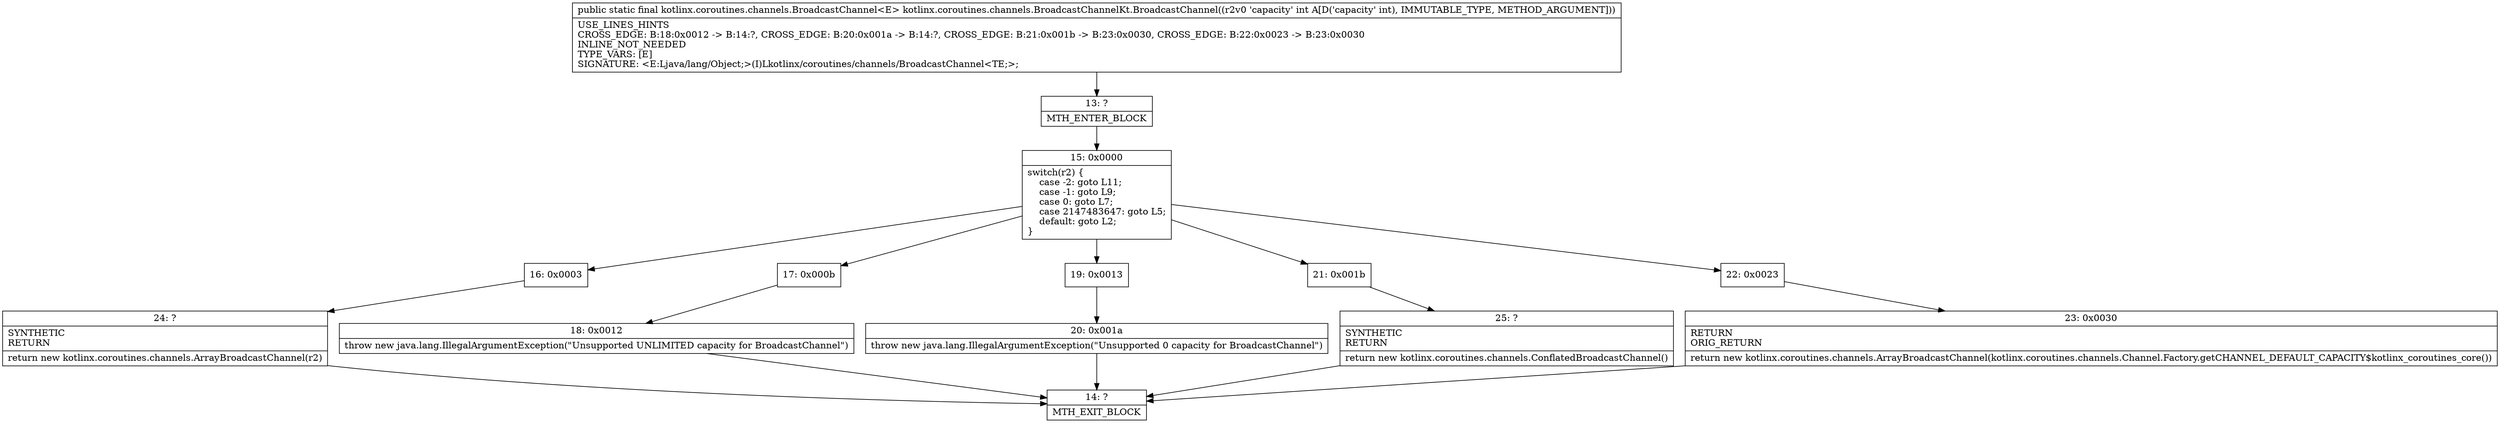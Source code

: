 digraph "CFG forkotlinx.coroutines.channels.BroadcastChannelKt.BroadcastChannel(I)Lkotlinx\/coroutines\/channels\/BroadcastChannel;" {
Node_13 [shape=record,label="{13\:\ ?|MTH_ENTER_BLOCK\l}"];
Node_15 [shape=record,label="{15\:\ 0x0000|switch(r2) \{\l    case \-2: goto L11;\l    case \-1: goto L9;\l    case 0: goto L7;\l    case 2147483647: goto L5;\l    default: goto L2;\l\}\l}"];
Node_16 [shape=record,label="{16\:\ 0x0003}"];
Node_24 [shape=record,label="{24\:\ ?|SYNTHETIC\lRETURN\l|return new kotlinx.coroutines.channels.ArrayBroadcastChannel(r2)\l}"];
Node_14 [shape=record,label="{14\:\ ?|MTH_EXIT_BLOCK\l}"];
Node_17 [shape=record,label="{17\:\ 0x000b}"];
Node_18 [shape=record,label="{18\:\ 0x0012|throw new java.lang.IllegalArgumentException(\"Unsupported UNLIMITED capacity for BroadcastChannel\")\l}"];
Node_19 [shape=record,label="{19\:\ 0x0013}"];
Node_20 [shape=record,label="{20\:\ 0x001a|throw new java.lang.IllegalArgumentException(\"Unsupported 0 capacity for BroadcastChannel\")\l}"];
Node_21 [shape=record,label="{21\:\ 0x001b}"];
Node_25 [shape=record,label="{25\:\ ?|SYNTHETIC\lRETURN\l|return new kotlinx.coroutines.channels.ConflatedBroadcastChannel()\l}"];
Node_22 [shape=record,label="{22\:\ 0x0023}"];
Node_23 [shape=record,label="{23\:\ 0x0030|RETURN\lORIG_RETURN\l|return new kotlinx.coroutines.channels.ArrayBroadcastChannel(kotlinx.coroutines.channels.Channel.Factory.getCHANNEL_DEFAULT_CAPACITY$kotlinx_coroutines_core())\l}"];
MethodNode[shape=record,label="{public static final kotlinx.coroutines.channels.BroadcastChannel\<E\> kotlinx.coroutines.channels.BroadcastChannelKt.BroadcastChannel((r2v0 'capacity' int A[D('capacity' int), IMMUTABLE_TYPE, METHOD_ARGUMENT]))  | USE_LINES_HINTS\lCROSS_EDGE: B:18:0x0012 \-\> B:14:?, CROSS_EDGE: B:20:0x001a \-\> B:14:?, CROSS_EDGE: B:21:0x001b \-\> B:23:0x0030, CROSS_EDGE: B:22:0x0023 \-\> B:23:0x0030\lINLINE_NOT_NEEDED\lTYPE_VARS: [E]\lSIGNATURE: \<E:Ljava\/lang\/Object;\>(I)Lkotlinx\/coroutines\/channels\/BroadcastChannel\<TE;\>;\l}"];
MethodNode -> Node_13;Node_13 -> Node_15;
Node_15 -> Node_16;
Node_15 -> Node_17;
Node_15 -> Node_19;
Node_15 -> Node_21;
Node_15 -> Node_22;
Node_16 -> Node_24;
Node_24 -> Node_14;
Node_17 -> Node_18;
Node_18 -> Node_14;
Node_19 -> Node_20;
Node_20 -> Node_14;
Node_21 -> Node_25;
Node_25 -> Node_14;
Node_22 -> Node_23;
Node_23 -> Node_14;
}

